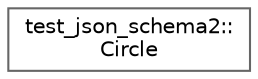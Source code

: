 digraph "类继承关系图"
{
 // LATEX_PDF_SIZE
  bgcolor="transparent";
  edge [fontname=Helvetica,fontsize=10,labelfontname=Helvetica,labelfontsize=10];
  node [fontname=Helvetica,fontsize=10,shape=box,height=0.2,width=0.4];
  rankdir="LR";
  Node0 [id="Node000000",label="test_json_schema2::\lCircle",height=0.2,width=0.4,color="grey40", fillcolor="white", style="filled",URL="$structtest__json__schema2_1_1_circle.html",tooltip=" "];
}
